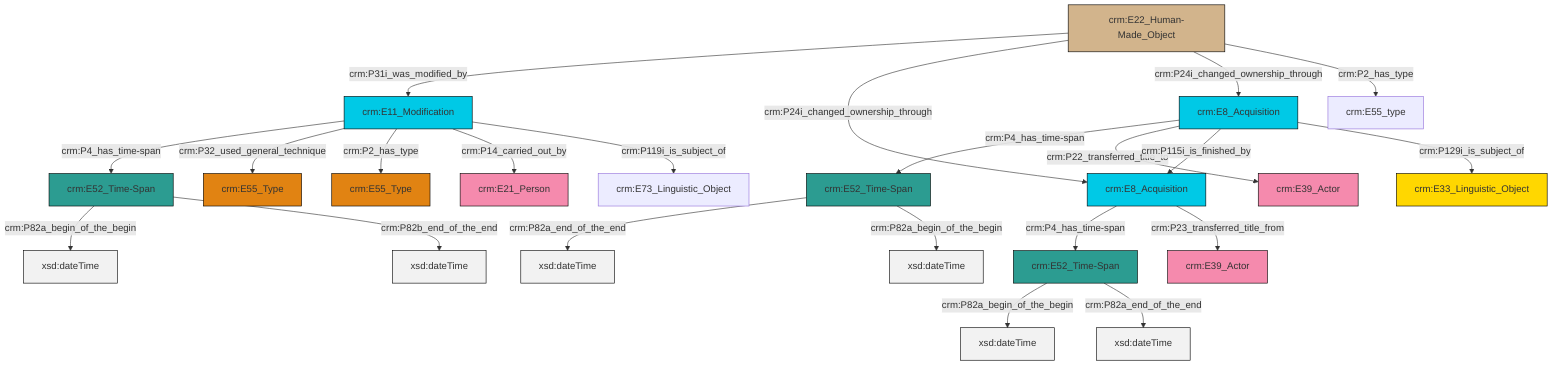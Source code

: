 graph TD
classDef Literal fill:#f2f2f2,stroke:#000000;
classDef CRM_Entity fill:#FFFFFF,stroke:#000000;
classDef Temporal_Entity fill:#00C9E6, stroke:#000000;
classDef Type fill:#E18312, stroke:#000000;
classDef Time-Span fill:#2C9C91, stroke:#000000;
classDef Appellation fill:#FFEB7F, stroke:#000000;
classDef Place fill:#008836, stroke:#000000;
classDef Persistent_Item fill:#B266B2, stroke:#000000;
classDef Conceptual_Object fill:#FFD700, stroke:#000000;
classDef Physical_Thing fill:#D2B48C, stroke:#000000;
classDef Actor fill:#f58aad, stroke:#000000;
classDef PC_Classes fill:#4ce600, stroke:#000000;
classDef Multi fill:#cccccc,stroke:#000000;

0["crm:E8_Acquisition"]:::Temporal_Entity -->|crm:P4_has_time-span| 1["crm:E52_Time-Span"]:::Time-Span
0["crm:E8_Acquisition"]:::Temporal_Entity -->|crm:P22_transferred_title_to| 4["crm:E39_Actor"]:::Actor
7["crm:E52_Time-Span"]:::Time-Span -->|crm:P82a_begin_of_the_begin| 8[xsd:dateTime]:::Literal
2["crm:E8_Acquisition"]:::Temporal_Entity -->|crm:P4_has_time-span| 7["crm:E52_Time-Span"]:::Time-Span
1["crm:E52_Time-Span"]:::Time-Span -->|crm:P82a_end_of_the_end| 11[xsd:dateTime]:::Literal
12["crm:E52_Time-Span"]:::Time-Span -->|crm:P82a_begin_of_the_begin| 13[xsd:dateTime]:::Literal
15["crm:E22_Human-Made_Object"]:::Physical_Thing -->|crm:P31i_was_modified_by| 16["crm:E11_Modification"]:::Temporal_Entity
16["crm:E11_Modification"]:::Temporal_Entity -->|crm:P4_has_time-span| 12["crm:E52_Time-Span"]:::Time-Span
15["crm:E22_Human-Made_Object"]:::Physical_Thing -->|crm:P24i_changed_ownership_through| 2["crm:E8_Acquisition"]:::Temporal_Entity
16["crm:E11_Modification"]:::Temporal_Entity -->|crm:P32_used_general_technique| 17["crm:E55_Type"]:::Type
15["crm:E22_Human-Made_Object"]:::Physical_Thing -->|crm:P24i_changed_ownership_through| 0["crm:E8_Acquisition"]:::Temporal_Entity
16["crm:E11_Modification"]:::Temporal_Entity -->|crm:P2_has_type| 20["crm:E55_Type"]:::Type
7["crm:E52_Time-Span"]:::Time-Span -->|crm:P82a_end_of_the_end| 27[xsd:dateTime]:::Literal
0["crm:E8_Acquisition"]:::Temporal_Entity -->|crm:P115i_is_finished_by| 2["crm:E8_Acquisition"]:::Temporal_Entity
1["crm:E52_Time-Span"]:::Time-Span -->|crm:P82a_begin_of_the_begin| 28[xsd:dateTime]:::Literal
2["crm:E8_Acquisition"]:::Temporal_Entity -->|crm:P23_transferred_title_from| 22["crm:E39_Actor"]:::Actor
15["crm:E22_Human-Made_Object"]:::Physical_Thing -->|crm:P2_has_type| 18["crm:E55_type"]:::Default
16["crm:E11_Modification"]:::Temporal_Entity -->|crm:P14_carried_out_by| 5["crm:E21_Person"]:::Actor
0["crm:E8_Acquisition"]:::Temporal_Entity -->|crm:P129i_is_subject_of| 9["crm:E33_Linguistic_Object"]:::Conceptual_Object
12["crm:E52_Time-Span"]:::Time-Span -->|crm:P82b_end_of_the_end| 33[xsd:dateTime]:::Literal
16["crm:E11_Modification"]:::Temporal_Entity -->|crm:P119i_is_subject_of| 24["crm:E73_Linguistic_Object"]:::Default